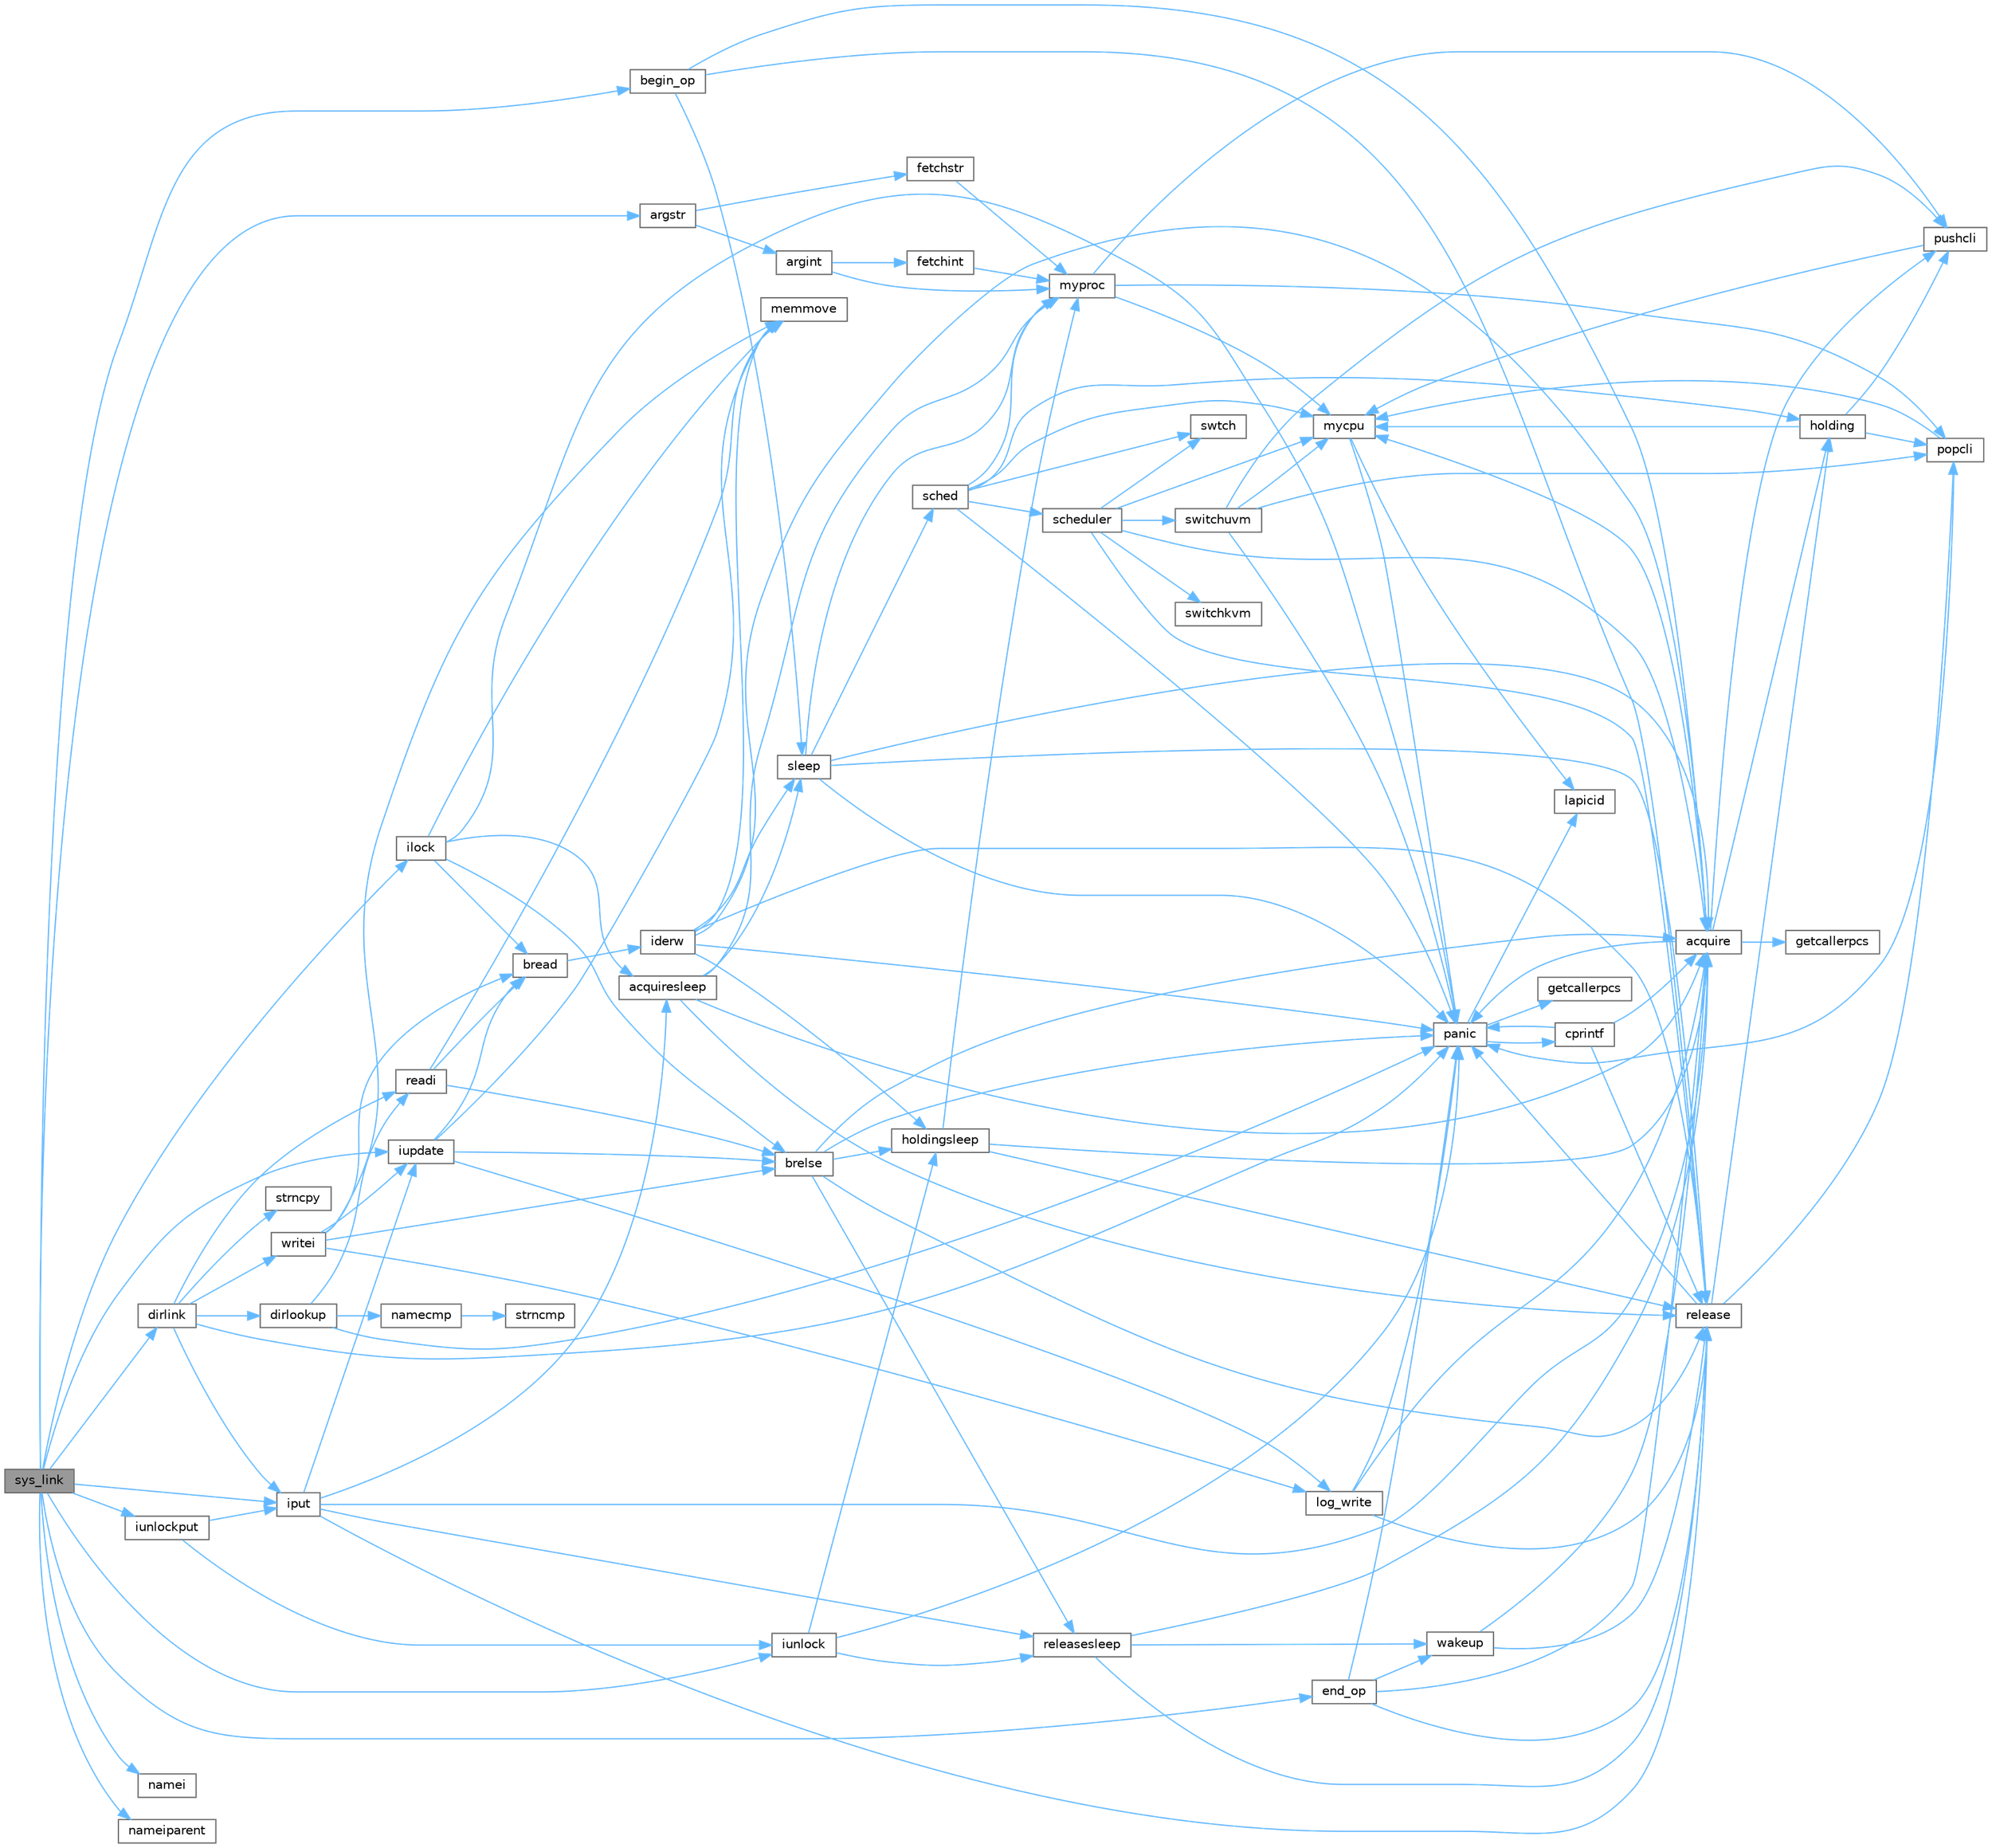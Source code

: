 digraph "sys_link"
{
 // LATEX_PDF_SIZE
  bgcolor="transparent";
  edge [fontname=Helvetica,fontsize=10,labelfontname=Helvetica,labelfontsize=10];
  node [fontname=Helvetica,fontsize=10,shape=box,height=0.2,width=0.4];
  rankdir="LR";
  Node1 [id="Node000001",label="sys_link",height=0.2,width=0.4,color="gray40", fillcolor="grey60", style="filled", fontcolor="black",tooltip=" "];
  Node1 -> Node2 [id="edge135_Node000001_Node000002",color="steelblue1",style="solid",tooltip=" "];
  Node2 [id="Node000002",label="argstr",height=0.2,width=0.4,color="grey40", fillcolor="white", style="filled",URL="$db/dd8/syscall_8c.html#a662eedd65f3e2165093842b80e3bc024",tooltip=" "];
  Node2 -> Node3 [id="edge136_Node000002_Node000003",color="steelblue1",style="solid",tooltip=" "];
  Node3 [id="Node000003",label="argint",height=0.2,width=0.4,color="grey40", fillcolor="white", style="filled",URL="$db/dd8/syscall_8c.html#ade56ef2176f85cd61e7b91b400e7d4d3",tooltip=" "];
  Node3 -> Node4 [id="edge137_Node000003_Node000004",color="steelblue1",style="solid",tooltip=" "];
  Node4 [id="Node000004",label="fetchint",height=0.2,width=0.4,color="grey40", fillcolor="white", style="filled",URL="$db/dd8/syscall_8c.html#a918cadc6c55aa7ac38982659c27a3a75",tooltip=" "];
  Node4 -> Node5 [id="edge138_Node000004_Node000005",color="steelblue1",style="solid",tooltip=" "];
  Node5 [id="Node000005",label="myproc",height=0.2,width=0.4,color="grey40", fillcolor="white", style="filled",URL="$d3/dda/proc_8c.html#a41af0935f3989aae450cf8988cd9c3a9",tooltip=" "];
  Node5 -> Node6 [id="edge139_Node000005_Node000006",color="steelblue1",style="solid",tooltip=" "];
  Node6 [id="Node000006",label="mycpu",height=0.2,width=0.4,color="grey40", fillcolor="white", style="filled",URL="$d3/dda/proc_8c.html#ad427959ad025dabd8cd393b27ec39160",tooltip=" "];
  Node6 -> Node7 [id="edge140_Node000006_Node000007",color="steelblue1",style="solid",tooltip=" "];
  Node7 [id="Node000007",label="lapicid",height=0.2,width=0.4,color="grey40", fillcolor="white", style="filled",URL="$dc/df6/lapic_8c.html#a627f7996b64f99d885244a5102c85164",tooltip=" "];
  Node6 -> Node8 [id="edge141_Node000006_Node000008",color="steelblue1",style="solid",tooltip=" "];
  Node8 [id="Node000008",label="panic",height=0.2,width=0.4,color="grey40", fillcolor="white", style="filled",URL="$d0/d56/console_8c.html#a95c0aca5d6d7487933984f08b189917a",tooltip=" "];
  Node8 -> Node9 [id="edge142_Node000008_Node000009",color="steelblue1",style="solid",tooltip=" "];
  Node9 [id="Node000009",label="cprintf",height=0.2,width=0.4,color="grey40", fillcolor="white", style="filled",URL="$d0/d56/console_8c.html#a90f0742d846503e4ed1804f1df421ec6",tooltip=" "];
  Node9 -> Node10 [id="edge143_Node000009_Node000010",color="steelblue1",style="solid",tooltip=" "];
  Node10 [id="Node000010",label="acquire",height=0.2,width=0.4,color="grey40", fillcolor="white", style="filled",URL="$d3/d2d/spinlock_8c.html#aed377f16a085b00de3a4b32392adbdfb",tooltip=" "];
  Node10 -> Node11 [id="edge144_Node000010_Node000011",color="steelblue1",style="solid",tooltip=" "];
  Node11 [id="Node000011",label="getcallerpcs",height=0.2,width=0.4,color="grey40", fillcolor="white", style="filled",URL="$d3/d2d/spinlock_8c.html#a6ac35304ea80f01086b47edcc2328010",tooltip=" "];
  Node10 -> Node12 [id="edge145_Node000010_Node000012",color="steelblue1",style="solid",tooltip=" "];
  Node12 [id="Node000012",label="holding",height=0.2,width=0.4,color="grey40", fillcolor="white", style="filled",URL="$d3/d2d/spinlock_8c.html#aea48df3e5cfb903179ad3dc78ab502d9",tooltip=" "];
  Node12 -> Node6 [id="edge146_Node000012_Node000006",color="steelblue1",style="solid",tooltip=" "];
  Node12 -> Node13 [id="edge147_Node000012_Node000013",color="steelblue1",style="solid",tooltip=" "];
  Node13 [id="Node000013",label="popcli",height=0.2,width=0.4,color="grey40", fillcolor="white", style="filled",URL="$d3/d2d/spinlock_8c.html#ae3424f669269fef400ce29c3aeb43fdb",tooltip=" "];
  Node13 -> Node6 [id="edge148_Node000013_Node000006",color="steelblue1",style="solid",tooltip=" "];
  Node13 -> Node8 [id="edge149_Node000013_Node000008",color="steelblue1",style="solid",tooltip=" "];
  Node12 -> Node14 [id="edge150_Node000012_Node000014",color="steelblue1",style="solid",tooltip=" "];
  Node14 [id="Node000014",label="pushcli",height=0.2,width=0.4,color="grey40", fillcolor="white", style="filled",URL="$d3/d2d/spinlock_8c.html#a206b749d1b7768dadce61cbcde7e0f1c",tooltip=" "];
  Node14 -> Node6 [id="edge151_Node000014_Node000006",color="steelblue1",style="solid",tooltip=" "];
  Node10 -> Node6 [id="edge152_Node000010_Node000006",color="steelblue1",style="solid",tooltip=" "];
  Node10 -> Node8 [id="edge153_Node000010_Node000008",color="steelblue1",style="solid",tooltip=" "];
  Node10 -> Node14 [id="edge154_Node000010_Node000014",color="steelblue1",style="solid",tooltip=" "];
  Node9 -> Node8 [id="edge155_Node000009_Node000008",color="steelblue1",style="solid",tooltip=" "];
  Node9 -> Node15 [id="edge156_Node000009_Node000015",color="steelblue1",style="solid",tooltip=" "];
  Node15 [id="Node000015",label="release",height=0.2,width=0.4,color="grey40", fillcolor="white", style="filled",URL="$d3/d2d/spinlock_8c.html#a1cee376aa9a00e754bf5481cd5f3d97b",tooltip=" "];
  Node15 -> Node12 [id="edge157_Node000015_Node000012",color="steelblue1",style="solid",tooltip=" "];
  Node15 -> Node8 [id="edge158_Node000015_Node000008",color="steelblue1",style="solid",tooltip=" "];
  Node15 -> Node13 [id="edge159_Node000015_Node000013",color="steelblue1",style="solid",tooltip=" "];
  Node8 -> Node16 [id="edge160_Node000008_Node000016",color="steelblue1",style="solid",tooltip=" "];
  Node16 [id="Node000016",label="getcallerpcs",height=0.2,width=0.4,color="grey40", fillcolor="white", style="filled",URL="$d5/d64/defs_8h.html#a4105de9e2969515d6c6c795c4386f69f",tooltip=" "];
  Node8 -> Node7 [id="edge161_Node000008_Node000007",color="steelblue1",style="solid",tooltip=" "];
  Node5 -> Node13 [id="edge162_Node000005_Node000013",color="steelblue1",style="solid",tooltip=" "];
  Node5 -> Node14 [id="edge163_Node000005_Node000014",color="steelblue1",style="solid",tooltip=" "];
  Node3 -> Node5 [id="edge164_Node000003_Node000005",color="steelblue1",style="solid",tooltip=" "];
  Node2 -> Node17 [id="edge165_Node000002_Node000017",color="steelblue1",style="solid",tooltip=" "];
  Node17 [id="Node000017",label="fetchstr",height=0.2,width=0.4,color="grey40", fillcolor="white", style="filled",URL="$db/dd8/syscall_8c.html#ace37b4584713ab6bda44a282a298961f",tooltip=" "];
  Node17 -> Node5 [id="edge166_Node000017_Node000005",color="steelblue1",style="solid",tooltip=" "];
  Node1 -> Node18 [id="edge167_Node000001_Node000018",color="steelblue1",style="solid",tooltip=" "];
  Node18 [id="Node000018",label="begin_op",height=0.2,width=0.4,color="grey40", fillcolor="white", style="filled",URL="$d7/df8/log_8c.html#ac96aa31ffc0500e749c62c4d377c21c9",tooltip=" "];
  Node18 -> Node10 [id="edge168_Node000018_Node000010",color="steelblue1",style="solid",tooltip=" "];
  Node18 -> Node15 [id="edge169_Node000018_Node000015",color="steelblue1",style="solid",tooltip=" "];
  Node18 -> Node19 [id="edge170_Node000018_Node000019",color="steelblue1",style="solid",tooltip=" "];
  Node19 [id="Node000019",label="sleep",height=0.2,width=0.4,color="grey40", fillcolor="white", style="filled",URL="$d3/dda/proc_8c.html#ae70cc0370342e46f6db3bec367232457",tooltip=" "];
  Node19 -> Node10 [id="edge171_Node000019_Node000010",color="steelblue1",style="solid",tooltip=" "];
  Node19 -> Node5 [id="edge172_Node000019_Node000005",color="steelblue1",style="solid",tooltip=" "];
  Node19 -> Node8 [id="edge173_Node000019_Node000008",color="steelblue1",style="solid",tooltip=" "];
  Node19 -> Node15 [id="edge174_Node000019_Node000015",color="steelblue1",style="solid",tooltip=" "];
  Node19 -> Node20 [id="edge175_Node000019_Node000020",color="steelblue1",style="solid",tooltip=" "];
  Node20 [id="Node000020",label="sched",height=0.2,width=0.4,color="grey40", fillcolor="white", style="filled",URL="$d3/dda/proc_8c.html#ad788da91743c333b5bed7c4a0dd12365",tooltip=" "];
  Node20 -> Node12 [id="edge176_Node000020_Node000012",color="steelblue1",style="solid",tooltip=" "];
  Node20 -> Node6 [id="edge177_Node000020_Node000006",color="steelblue1",style="solid",tooltip=" "];
  Node20 -> Node5 [id="edge178_Node000020_Node000005",color="steelblue1",style="solid",tooltip=" "];
  Node20 -> Node8 [id="edge179_Node000020_Node000008",color="steelblue1",style="solid",tooltip=" "];
  Node20 -> Node21 [id="edge180_Node000020_Node000021",color="steelblue1",style="solid",tooltip=" "];
  Node21 [id="Node000021",label="scheduler",height=0.2,width=0.4,color="grey40", fillcolor="white", style="filled",URL="$d3/dda/proc_8c.html#a9fa00b0be5d3c4781048861e2506eb63",tooltip=" "];
  Node21 -> Node10 [id="edge181_Node000021_Node000010",color="steelblue1",style="solid",tooltip=" "];
  Node21 -> Node6 [id="edge182_Node000021_Node000006",color="steelblue1",style="solid",tooltip=" "];
  Node21 -> Node15 [id="edge183_Node000021_Node000015",color="steelblue1",style="solid",tooltip=" "];
  Node21 -> Node22 [id="edge184_Node000021_Node000022",color="steelblue1",style="solid",tooltip=" "];
  Node22 [id="Node000022",label="switchkvm",height=0.2,width=0.4,color="grey40", fillcolor="white", style="filled",URL="$de/de9/vm_8c.html#a02ca0670bc1fe12e38453082631ff360",tooltip=" "];
  Node21 -> Node23 [id="edge185_Node000021_Node000023",color="steelblue1",style="solid",tooltip=" "];
  Node23 [id="Node000023",label="switchuvm",height=0.2,width=0.4,color="grey40", fillcolor="white", style="filled",URL="$de/de9/vm_8c.html#a87c90f0ab2a1b11c2b55f4e483bb8493",tooltip=" "];
  Node23 -> Node6 [id="edge186_Node000023_Node000006",color="steelblue1",style="solid",tooltip=" "];
  Node23 -> Node8 [id="edge187_Node000023_Node000008",color="steelblue1",style="solid",tooltip=" "];
  Node23 -> Node13 [id="edge188_Node000023_Node000013",color="steelblue1",style="solid",tooltip=" "];
  Node23 -> Node14 [id="edge189_Node000023_Node000014",color="steelblue1",style="solid",tooltip=" "];
  Node21 -> Node24 [id="edge190_Node000021_Node000024",color="steelblue1",style="solid",tooltip=" "];
  Node24 [id="Node000024",label="swtch",height=0.2,width=0.4,color="grey40", fillcolor="white", style="filled",URL="$d5/d64/defs_8h.html#a1d9e7047d3dfb57809a2541d8387705e",tooltip=" "];
  Node20 -> Node24 [id="edge191_Node000020_Node000024",color="steelblue1",style="solid",tooltip=" "];
  Node1 -> Node25 [id="edge192_Node000001_Node000025",color="steelblue1",style="solid",tooltip=" "];
  Node25 [id="Node000025",label="dirlink",height=0.2,width=0.4,color="grey40", fillcolor="white", style="filled",URL="$d2/d5a/fs_8c.html#a69a135a0e8a06d9f306d77ebc0c1f7a0",tooltip=" "];
  Node25 -> Node26 [id="edge193_Node000025_Node000026",color="steelblue1",style="solid",tooltip=" "];
  Node26 [id="Node000026",label="dirlookup",height=0.2,width=0.4,color="grey40", fillcolor="white", style="filled",URL="$d2/d5a/fs_8c.html#a5341068f021beac8cf0032b97d231e6f",tooltip=" "];
  Node26 -> Node27 [id="edge194_Node000026_Node000027",color="steelblue1",style="solid",tooltip=" "];
  Node27 [id="Node000027",label="namecmp",height=0.2,width=0.4,color="grey40", fillcolor="white", style="filled",URL="$d2/d5a/fs_8c.html#ae74f6e5b19a4e7f3e72807ee67141819",tooltip=" "];
  Node27 -> Node28 [id="edge195_Node000027_Node000028",color="steelblue1",style="solid",tooltip=" "];
  Node28 [id="Node000028",label="strncmp",height=0.2,width=0.4,color="grey40", fillcolor="white", style="filled",URL="$d1/db0/string_8c.html#a81b6f58fa9c826f064fb6844dda4c475",tooltip=" "];
  Node26 -> Node8 [id="edge196_Node000026_Node000008",color="steelblue1",style="solid",tooltip=" "];
  Node26 -> Node29 [id="edge197_Node000026_Node000029",color="steelblue1",style="solid",tooltip=" "];
  Node29 [id="Node000029",label="readi",height=0.2,width=0.4,color="grey40", fillcolor="white", style="filled",URL="$d2/d5a/fs_8c.html#a3aba1fa9f6789d09356aec5b96d91fa8",tooltip=" "];
  Node29 -> Node30 [id="edge198_Node000029_Node000030",color="steelblue1",style="solid",tooltip=" "];
  Node30 [id="Node000030",label="bread",height=0.2,width=0.4,color="grey40", fillcolor="white", style="filled",URL="$dc/de6/bio_8c.html#a30b8d2ef2300ed8e3d879a428fe39898",tooltip=" "];
  Node30 -> Node31 [id="edge199_Node000030_Node000031",color="steelblue1",style="solid",tooltip=" "];
  Node31 [id="Node000031",label="iderw",height=0.2,width=0.4,color="grey40", fillcolor="white", style="filled",URL="$da/d9b/memide_8c.html#a7f36b008f02088c86f76e98e05b55af5",tooltip=" "];
  Node31 -> Node10 [id="edge200_Node000031_Node000010",color="steelblue1",style="solid",tooltip=" "];
  Node31 -> Node32 [id="edge201_Node000031_Node000032",color="steelblue1",style="solid",tooltip=" "];
  Node32 [id="Node000032",label="holdingsleep",height=0.2,width=0.4,color="grey40", fillcolor="white", style="filled",URL="$d8/dd1/sleeplock_8c.html#a6fdbe54cbecd8fc67d74793b27adcf05",tooltip=" "];
  Node32 -> Node10 [id="edge202_Node000032_Node000010",color="steelblue1",style="solid",tooltip=" "];
  Node32 -> Node5 [id="edge203_Node000032_Node000005",color="steelblue1",style="solid",tooltip=" "];
  Node32 -> Node15 [id="edge204_Node000032_Node000015",color="steelblue1",style="solid",tooltip=" "];
  Node31 -> Node33 [id="edge205_Node000031_Node000033",color="steelblue1",style="solid",tooltip=" "];
  Node33 [id="Node000033",label="memmove",height=0.2,width=0.4,color="grey40", fillcolor="white", style="filled",URL="$d1/db0/string_8c.html#a07f97e2ed1ce37955192d52de8f4911f",tooltip=" "];
  Node31 -> Node8 [id="edge206_Node000031_Node000008",color="steelblue1",style="solid",tooltip=" "];
  Node31 -> Node15 [id="edge207_Node000031_Node000015",color="steelblue1",style="solid",tooltip=" "];
  Node31 -> Node19 [id="edge208_Node000031_Node000019",color="steelblue1",style="solid",tooltip=" "];
  Node29 -> Node34 [id="edge209_Node000029_Node000034",color="steelblue1",style="solid",tooltip=" "];
  Node34 [id="Node000034",label="brelse",height=0.2,width=0.4,color="grey40", fillcolor="white", style="filled",URL="$dc/de6/bio_8c.html#ab5335aeb503731104314321a78a6d727",tooltip=" "];
  Node34 -> Node10 [id="edge210_Node000034_Node000010",color="steelblue1",style="solid",tooltip=" "];
  Node34 -> Node32 [id="edge211_Node000034_Node000032",color="steelblue1",style="solid",tooltip=" "];
  Node34 -> Node8 [id="edge212_Node000034_Node000008",color="steelblue1",style="solid",tooltip=" "];
  Node34 -> Node15 [id="edge213_Node000034_Node000015",color="steelblue1",style="solid",tooltip=" "];
  Node34 -> Node35 [id="edge214_Node000034_Node000035",color="steelblue1",style="solid",tooltip=" "];
  Node35 [id="Node000035",label="releasesleep",height=0.2,width=0.4,color="grey40", fillcolor="white", style="filled",URL="$d8/dd1/sleeplock_8c.html#aa997067c2c9bfef15af6fa0a10c20f4a",tooltip=" "];
  Node35 -> Node10 [id="edge215_Node000035_Node000010",color="steelblue1",style="solid",tooltip=" "];
  Node35 -> Node15 [id="edge216_Node000035_Node000015",color="steelblue1",style="solid",tooltip=" "];
  Node35 -> Node36 [id="edge217_Node000035_Node000036",color="steelblue1",style="solid",tooltip=" "];
  Node36 [id="Node000036",label="wakeup",height=0.2,width=0.4,color="grey40", fillcolor="white", style="filled",URL="$d3/dda/proc_8c.html#a4a34d9f03e436cfa09b88f735f6ee952",tooltip=" "];
  Node36 -> Node10 [id="edge218_Node000036_Node000010",color="steelblue1",style="solid",tooltip=" "];
  Node36 -> Node15 [id="edge219_Node000036_Node000015",color="steelblue1",style="solid",tooltip=" "];
  Node29 -> Node33 [id="edge220_Node000029_Node000033",color="steelblue1",style="solid",tooltip=" "];
  Node25 -> Node37 [id="edge221_Node000025_Node000037",color="steelblue1",style="solid",tooltip=" "];
  Node37 [id="Node000037",label="iput",height=0.2,width=0.4,color="grey40", fillcolor="white", style="filled",URL="$d2/d5a/fs_8c.html#ab3c447f135c68e4c3c1f8d5866f6e77b",tooltip=" "];
  Node37 -> Node10 [id="edge222_Node000037_Node000010",color="steelblue1",style="solid",tooltip=" "];
  Node37 -> Node38 [id="edge223_Node000037_Node000038",color="steelblue1",style="solid",tooltip=" "];
  Node38 [id="Node000038",label="acquiresleep",height=0.2,width=0.4,color="grey40", fillcolor="white", style="filled",URL="$d8/dd1/sleeplock_8c.html#aaad2d7a86d4859982dd9a132f5128ff2",tooltip=" "];
  Node38 -> Node10 [id="edge224_Node000038_Node000010",color="steelblue1",style="solid",tooltip=" "];
  Node38 -> Node5 [id="edge225_Node000038_Node000005",color="steelblue1",style="solid",tooltip=" "];
  Node38 -> Node15 [id="edge226_Node000038_Node000015",color="steelblue1",style="solid",tooltip=" "];
  Node38 -> Node19 [id="edge227_Node000038_Node000019",color="steelblue1",style="solid",tooltip=" "];
  Node37 -> Node39 [id="edge228_Node000037_Node000039",color="steelblue1",style="solid",tooltip=" "];
  Node39 [id="Node000039",label="iupdate",height=0.2,width=0.4,color="grey40", fillcolor="white", style="filled",URL="$d2/d5a/fs_8c.html#a7220afa8e5f4bea540eb95879ea7df6e",tooltip=" "];
  Node39 -> Node30 [id="edge229_Node000039_Node000030",color="steelblue1",style="solid",tooltip=" "];
  Node39 -> Node34 [id="edge230_Node000039_Node000034",color="steelblue1",style="solid",tooltip=" "];
  Node39 -> Node40 [id="edge231_Node000039_Node000040",color="steelblue1",style="solid",tooltip=" "];
  Node40 [id="Node000040",label="log_write",height=0.2,width=0.4,color="grey40", fillcolor="white", style="filled",URL="$d7/df8/log_8c.html#a7eacb0fbebe5ce4c7d3ddea15908b13d",tooltip=" "];
  Node40 -> Node10 [id="edge232_Node000040_Node000010",color="steelblue1",style="solid",tooltip=" "];
  Node40 -> Node8 [id="edge233_Node000040_Node000008",color="steelblue1",style="solid",tooltip=" "];
  Node40 -> Node15 [id="edge234_Node000040_Node000015",color="steelblue1",style="solid",tooltip=" "];
  Node39 -> Node33 [id="edge235_Node000039_Node000033",color="steelblue1",style="solid",tooltip=" "];
  Node37 -> Node15 [id="edge236_Node000037_Node000015",color="steelblue1",style="solid",tooltip=" "];
  Node37 -> Node35 [id="edge237_Node000037_Node000035",color="steelblue1",style="solid",tooltip=" "];
  Node25 -> Node8 [id="edge238_Node000025_Node000008",color="steelblue1",style="solid",tooltip=" "];
  Node25 -> Node29 [id="edge239_Node000025_Node000029",color="steelblue1",style="solid",tooltip=" "];
  Node25 -> Node41 [id="edge240_Node000025_Node000041",color="steelblue1",style="solid",tooltip=" "];
  Node41 [id="Node000041",label="strncpy",height=0.2,width=0.4,color="grey40", fillcolor="white", style="filled",URL="$d1/db0/string_8c.html#a2d641d114b243d1a2d5284129a4f7078",tooltip=" "];
  Node25 -> Node42 [id="edge241_Node000025_Node000042",color="steelblue1",style="solid",tooltip=" "];
  Node42 [id="Node000042",label="writei",height=0.2,width=0.4,color="grey40", fillcolor="white", style="filled",URL="$d2/d5a/fs_8c.html#a15858f4d8a4cc1def3d84d03c312836b",tooltip=" "];
  Node42 -> Node30 [id="edge242_Node000042_Node000030",color="steelblue1",style="solid",tooltip=" "];
  Node42 -> Node34 [id="edge243_Node000042_Node000034",color="steelblue1",style="solid",tooltip=" "];
  Node42 -> Node39 [id="edge244_Node000042_Node000039",color="steelblue1",style="solid",tooltip=" "];
  Node42 -> Node40 [id="edge245_Node000042_Node000040",color="steelblue1",style="solid",tooltip=" "];
  Node42 -> Node33 [id="edge246_Node000042_Node000033",color="steelblue1",style="solid",tooltip=" "];
  Node1 -> Node43 [id="edge247_Node000001_Node000043",color="steelblue1",style="solid",tooltip=" "];
  Node43 [id="Node000043",label="end_op",height=0.2,width=0.4,color="grey40", fillcolor="white", style="filled",URL="$d7/df8/log_8c.html#ac0f12be0ca0de555e60b27b06a57a65b",tooltip=" "];
  Node43 -> Node10 [id="edge248_Node000043_Node000010",color="steelblue1",style="solid",tooltip=" "];
  Node43 -> Node8 [id="edge249_Node000043_Node000008",color="steelblue1",style="solid",tooltip=" "];
  Node43 -> Node15 [id="edge250_Node000043_Node000015",color="steelblue1",style="solid",tooltip=" "];
  Node43 -> Node36 [id="edge251_Node000043_Node000036",color="steelblue1",style="solid",tooltip=" "];
  Node1 -> Node44 [id="edge252_Node000001_Node000044",color="steelblue1",style="solid",tooltip=" "];
  Node44 [id="Node000044",label="ilock",height=0.2,width=0.4,color="grey40", fillcolor="white", style="filled",URL="$d2/d5a/fs_8c.html#aed28187406d84a3aa71f10c6235a03ec",tooltip=" "];
  Node44 -> Node38 [id="edge253_Node000044_Node000038",color="steelblue1",style="solid",tooltip=" "];
  Node44 -> Node30 [id="edge254_Node000044_Node000030",color="steelblue1",style="solid",tooltip=" "];
  Node44 -> Node34 [id="edge255_Node000044_Node000034",color="steelblue1",style="solid",tooltip=" "];
  Node44 -> Node33 [id="edge256_Node000044_Node000033",color="steelblue1",style="solid",tooltip=" "];
  Node44 -> Node8 [id="edge257_Node000044_Node000008",color="steelblue1",style="solid",tooltip=" "];
  Node1 -> Node37 [id="edge258_Node000001_Node000037",color="steelblue1",style="solid",tooltip=" "];
  Node1 -> Node45 [id="edge259_Node000001_Node000045",color="steelblue1",style="solid",tooltip=" "];
  Node45 [id="Node000045",label="iunlock",height=0.2,width=0.4,color="grey40", fillcolor="white", style="filled",URL="$d2/d5a/fs_8c.html#ae4e29916219b9293b37f9c34220694fe",tooltip=" "];
  Node45 -> Node32 [id="edge260_Node000045_Node000032",color="steelblue1",style="solid",tooltip=" "];
  Node45 -> Node8 [id="edge261_Node000045_Node000008",color="steelblue1",style="solid",tooltip=" "];
  Node45 -> Node35 [id="edge262_Node000045_Node000035",color="steelblue1",style="solid",tooltip=" "];
  Node1 -> Node46 [id="edge263_Node000001_Node000046",color="steelblue1",style="solid",tooltip=" "];
  Node46 [id="Node000046",label="iunlockput",height=0.2,width=0.4,color="grey40", fillcolor="white", style="filled",URL="$d2/d5a/fs_8c.html#a207b3008bae35596c55ec7c4fc6875eb",tooltip=" "];
  Node46 -> Node37 [id="edge264_Node000046_Node000037",color="steelblue1",style="solid",tooltip=" "];
  Node46 -> Node45 [id="edge265_Node000046_Node000045",color="steelblue1",style="solid",tooltip=" "];
  Node1 -> Node39 [id="edge266_Node000001_Node000039",color="steelblue1",style="solid",tooltip=" "];
  Node1 -> Node47 [id="edge267_Node000001_Node000047",color="steelblue1",style="solid",tooltip=" "];
  Node47 [id="Node000047",label="namei",height=0.2,width=0.4,color="grey40", fillcolor="white", style="filled",URL="$d2/d5a/fs_8c.html#a35c52ecf358097c17dcbbd5594acb41a",tooltip=" "];
  Node1 -> Node48 [id="edge268_Node000001_Node000048",color="steelblue1",style="solid",tooltip=" "];
  Node48 [id="Node000048",label="nameiparent",height=0.2,width=0.4,color="grey40", fillcolor="white", style="filled",URL="$d2/d5a/fs_8c.html#ade44726f2aed2af27fa0df5f63f9e688",tooltip=" "];
}
